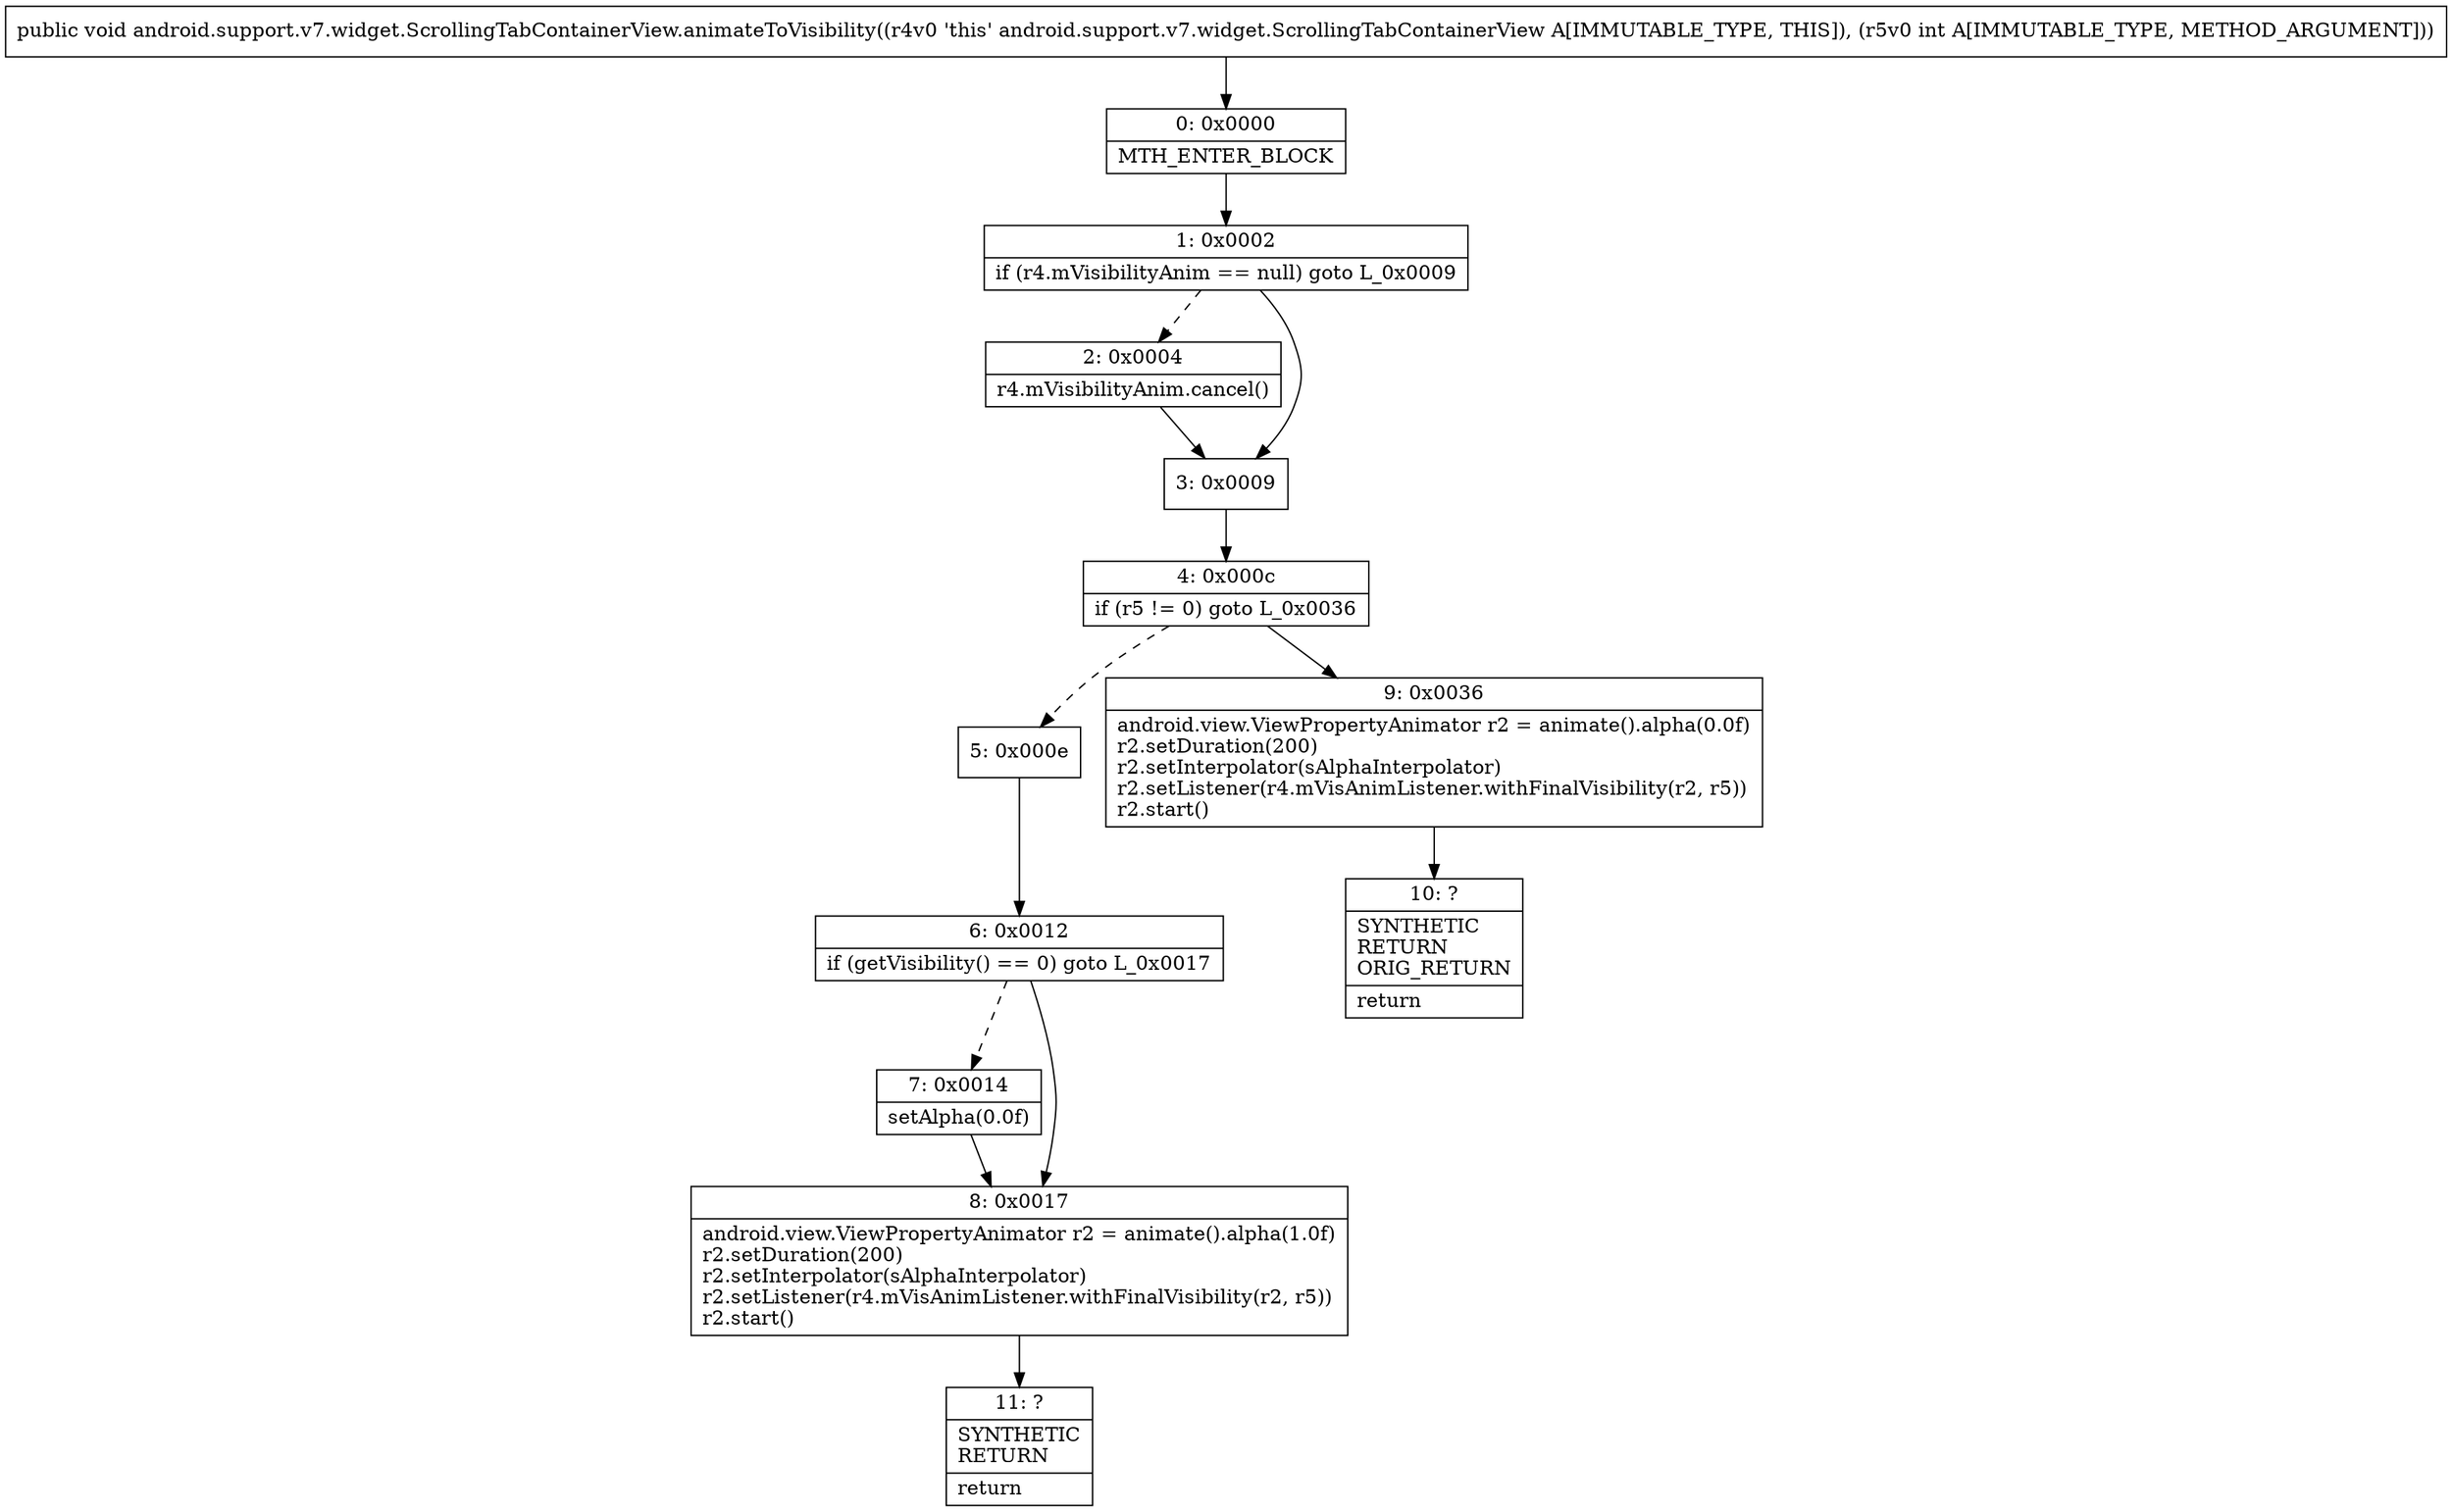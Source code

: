 digraph "CFG forandroid.support.v7.widget.ScrollingTabContainerView.animateToVisibility(I)V" {
Node_0 [shape=record,label="{0\:\ 0x0000|MTH_ENTER_BLOCK\l}"];
Node_1 [shape=record,label="{1\:\ 0x0002|if (r4.mVisibilityAnim == null) goto L_0x0009\l}"];
Node_2 [shape=record,label="{2\:\ 0x0004|r4.mVisibilityAnim.cancel()\l}"];
Node_3 [shape=record,label="{3\:\ 0x0009}"];
Node_4 [shape=record,label="{4\:\ 0x000c|if (r5 != 0) goto L_0x0036\l}"];
Node_5 [shape=record,label="{5\:\ 0x000e}"];
Node_6 [shape=record,label="{6\:\ 0x0012|if (getVisibility() == 0) goto L_0x0017\l}"];
Node_7 [shape=record,label="{7\:\ 0x0014|setAlpha(0.0f)\l}"];
Node_8 [shape=record,label="{8\:\ 0x0017|android.view.ViewPropertyAnimator r2 = animate().alpha(1.0f)\lr2.setDuration(200)\lr2.setInterpolator(sAlphaInterpolator)\lr2.setListener(r4.mVisAnimListener.withFinalVisibility(r2, r5))\lr2.start()\l}"];
Node_9 [shape=record,label="{9\:\ 0x0036|android.view.ViewPropertyAnimator r2 = animate().alpha(0.0f)\lr2.setDuration(200)\lr2.setInterpolator(sAlphaInterpolator)\lr2.setListener(r4.mVisAnimListener.withFinalVisibility(r2, r5))\lr2.start()\l}"];
Node_10 [shape=record,label="{10\:\ ?|SYNTHETIC\lRETURN\lORIG_RETURN\l|return\l}"];
Node_11 [shape=record,label="{11\:\ ?|SYNTHETIC\lRETURN\l|return\l}"];
MethodNode[shape=record,label="{public void android.support.v7.widget.ScrollingTabContainerView.animateToVisibility((r4v0 'this' android.support.v7.widget.ScrollingTabContainerView A[IMMUTABLE_TYPE, THIS]), (r5v0 int A[IMMUTABLE_TYPE, METHOD_ARGUMENT])) }"];
MethodNode -> Node_0;
Node_0 -> Node_1;
Node_1 -> Node_2[style=dashed];
Node_1 -> Node_3;
Node_2 -> Node_3;
Node_3 -> Node_4;
Node_4 -> Node_5[style=dashed];
Node_4 -> Node_9;
Node_5 -> Node_6;
Node_6 -> Node_7[style=dashed];
Node_6 -> Node_8;
Node_7 -> Node_8;
Node_8 -> Node_11;
Node_9 -> Node_10;
}

